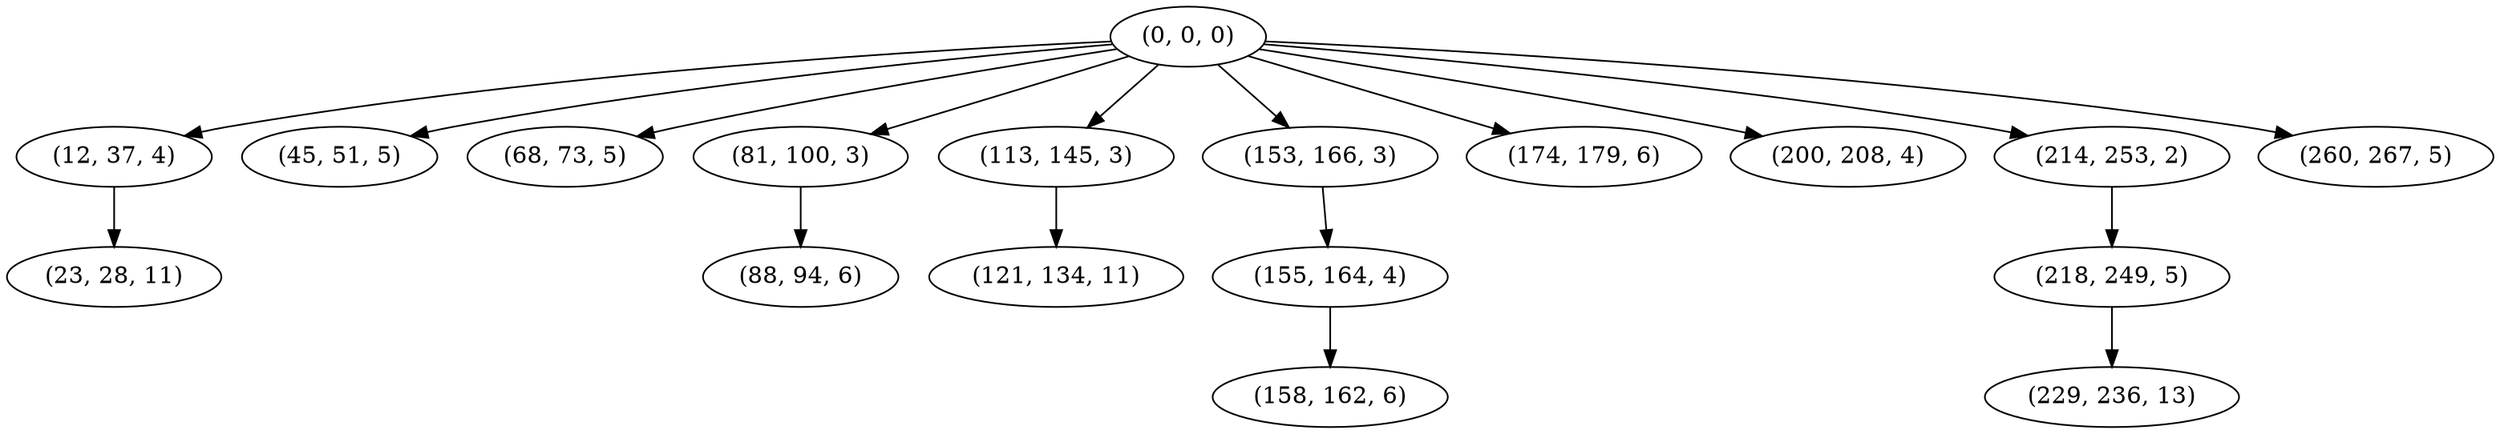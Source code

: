 digraph tree {
    "(0, 0, 0)";
    "(12, 37, 4)";
    "(23, 28, 11)";
    "(45, 51, 5)";
    "(68, 73, 5)";
    "(81, 100, 3)";
    "(88, 94, 6)";
    "(113, 145, 3)";
    "(121, 134, 11)";
    "(153, 166, 3)";
    "(155, 164, 4)";
    "(158, 162, 6)";
    "(174, 179, 6)";
    "(200, 208, 4)";
    "(214, 253, 2)";
    "(218, 249, 5)";
    "(229, 236, 13)";
    "(260, 267, 5)";
    "(0, 0, 0)" -> "(12, 37, 4)";
    "(0, 0, 0)" -> "(45, 51, 5)";
    "(0, 0, 0)" -> "(68, 73, 5)";
    "(0, 0, 0)" -> "(81, 100, 3)";
    "(0, 0, 0)" -> "(113, 145, 3)";
    "(0, 0, 0)" -> "(153, 166, 3)";
    "(0, 0, 0)" -> "(174, 179, 6)";
    "(0, 0, 0)" -> "(200, 208, 4)";
    "(0, 0, 0)" -> "(214, 253, 2)";
    "(0, 0, 0)" -> "(260, 267, 5)";
    "(12, 37, 4)" -> "(23, 28, 11)";
    "(81, 100, 3)" -> "(88, 94, 6)";
    "(113, 145, 3)" -> "(121, 134, 11)";
    "(153, 166, 3)" -> "(155, 164, 4)";
    "(155, 164, 4)" -> "(158, 162, 6)";
    "(214, 253, 2)" -> "(218, 249, 5)";
    "(218, 249, 5)" -> "(229, 236, 13)";
}
